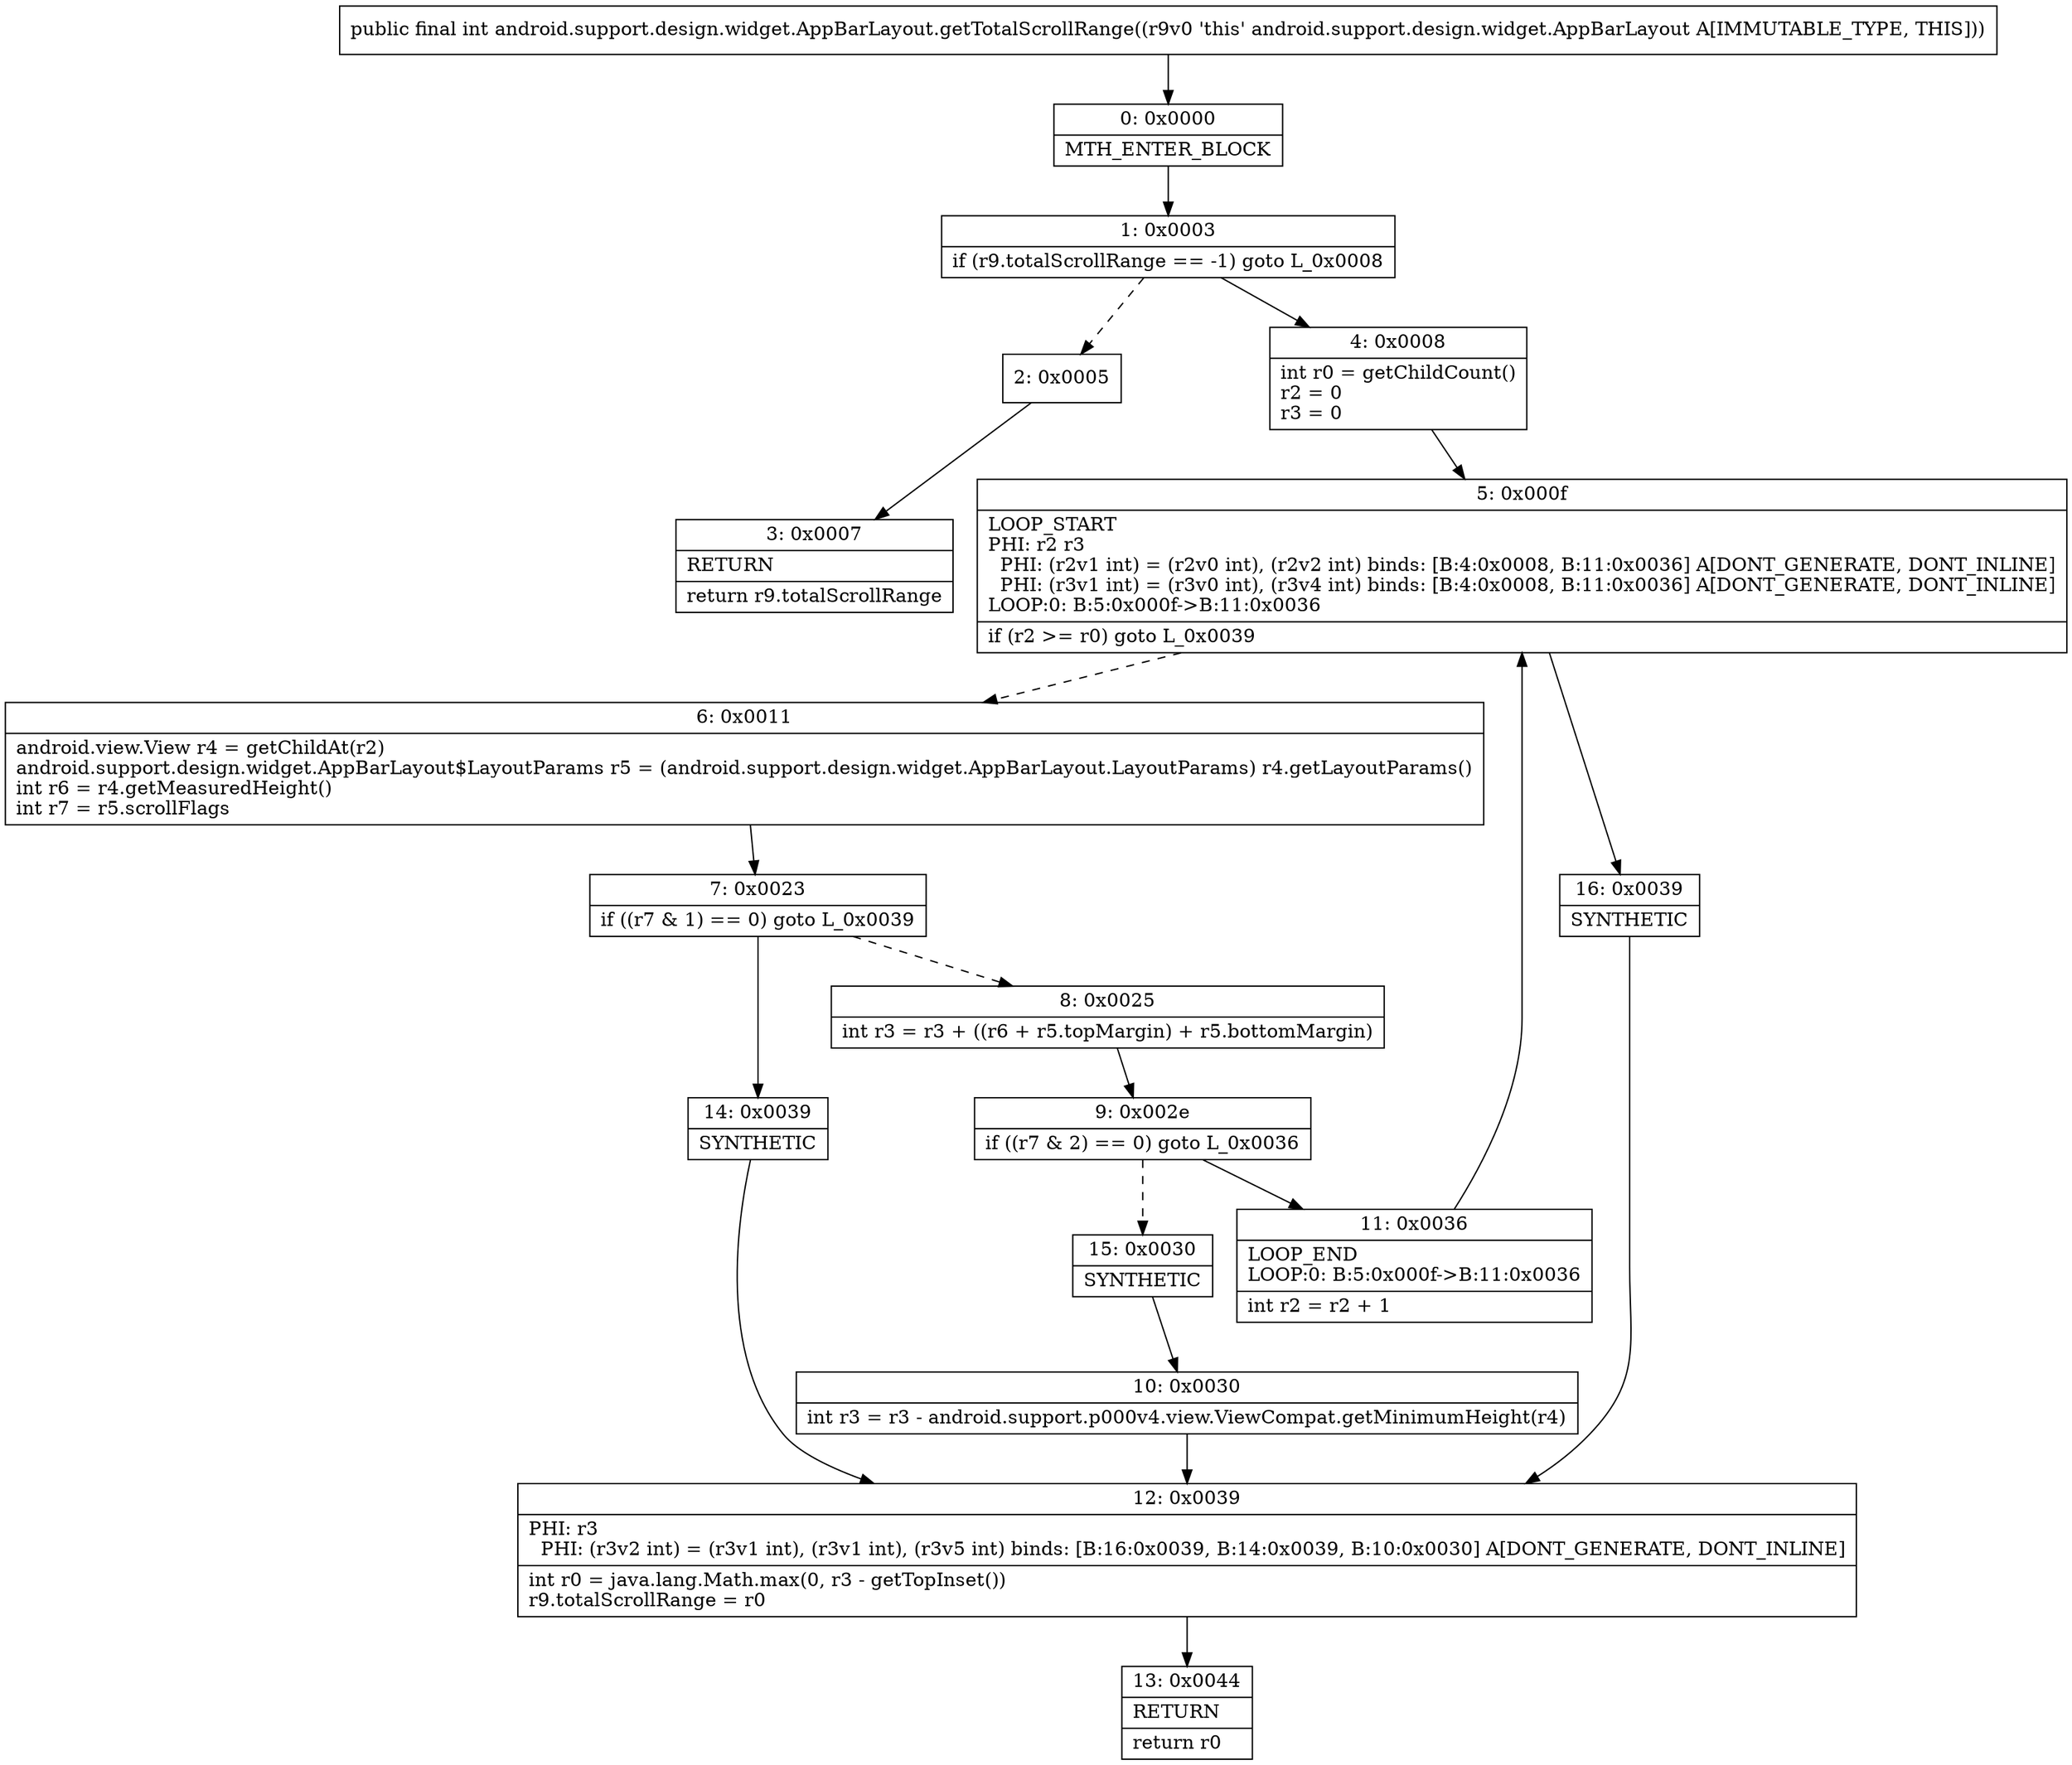 digraph "CFG forandroid.support.design.widget.AppBarLayout.getTotalScrollRange()I" {
Node_0 [shape=record,label="{0\:\ 0x0000|MTH_ENTER_BLOCK\l}"];
Node_1 [shape=record,label="{1\:\ 0x0003|if (r9.totalScrollRange == \-1) goto L_0x0008\l}"];
Node_2 [shape=record,label="{2\:\ 0x0005}"];
Node_3 [shape=record,label="{3\:\ 0x0007|RETURN\l|return r9.totalScrollRange\l}"];
Node_4 [shape=record,label="{4\:\ 0x0008|int r0 = getChildCount()\lr2 = 0\lr3 = 0\l}"];
Node_5 [shape=record,label="{5\:\ 0x000f|LOOP_START\lPHI: r2 r3 \l  PHI: (r2v1 int) = (r2v0 int), (r2v2 int) binds: [B:4:0x0008, B:11:0x0036] A[DONT_GENERATE, DONT_INLINE]\l  PHI: (r3v1 int) = (r3v0 int), (r3v4 int) binds: [B:4:0x0008, B:11:0x0036] A[DONT_GENERATE, DONT_INLINE]\lLOOP:0: B:5:0x000f\-\>B:11:0x0036\l|if (r2 \>= r0) goto L_0x0039\l}"];
Node_6 [shape=record,label="{6\:\ 0x0011|android.view.View r4 = getChildAt(r2)\landroid.support.design.widget.AppBarLayout$LayoutParams r5 = (android.support.design.widget.AppBarLayout.LayoutParams) r4.getLayoutParams()\lint r6 = r4.getMeasuredHeight()\lint r7 = r5.scrollFlags\l}"];
Node_7 [shape=record,label="{7\:\ 0x0023|if ((r7 & 1) == 0) goto L_0x0039\l}"];
Node_8 [shape=record,label="{8\:\ 0x0025|int r3 = r3 + ((r6 + r5.topMargin) + r5.bottomMargin)\l}"];
Node_9 [shape=record,label="{9\:\ 0x002e|if ((r7 & 2) == 0) goto L_0x0036\l}"];
Node_10 [shape=record,label="{10\:\ 0x0030|int r3 = r3 \- android.support.p000v4.view.ViewCompat.getMinimumHeight(r4)\l}"];
Node_11 [shape=record,label="{11\:\ 0x0036|LOOP_END\lLOOP:0: B:5:0x000f\-\>B:11:0x0036\l|int r2 = r2 + 1\l}"];
Node_12 [shape=record,label="{12\:\ 0x0039|PHI: r3 \l  PHI: (r3v2 int) = (r3v1 int), (r3v1 int), (r3v5 int) binds: [B:16:0x0039, B:14:0x0039, B:10:0x0030] A[DONT_GENERATE, DONT_INLINE]\l|int r0 = java.lang.Math.max(0, r3 \- getTopInset())\lr9.totalScrollRange = r0\l}"];
Node_13 [shape=record,label="{13\:\ 0x0044|RETURN\l|return r0\l}"];
Node_14 [shape=record,label="{14\:\ 0x0039|SYNTHETIC\l}"];
Node_15 [shape=record,label="{15\:\ 0x0030|SYNTHETIC\l}"];
Node_16 [shape=record,label="{16\:\ 0x0039|SYNTHETIC\l}"];
MethodNode[shape=record,label="{public final int android.support.design.widget.AppBarLayout.getTotalScrollRange((r9v0 'this' android.support.design.widget.AppBarLayout A[IMMUTABLE_TYPE, THIS])) }"];
MethodNode -> Node_0;
Node_0 -> Node_1;
Node_1 -> Node_2[style=dashed];
Node_1 -> Node_4;
Node_2 -> Node_3;
Node_4 -> Node_5;
Node_5 -> Node_6[style=dashed];
Node_5 -> Node_16;
Node_6 -> Node_7;
Node_7 -> Node_8[style=dashed];
Node_7 -> Node_14;
Node_8 -> Node_9;
Node_9 -> Node_11;
Node_9 -> Node_15[style=dashed];
Node_10 -> Node_12;
Node_11 -> Node_5;
Node_12 -> Node_13;
Node_14 -> Node_12;
Node_15 -> Node_10;
Node_16 -> Node_12;
}

